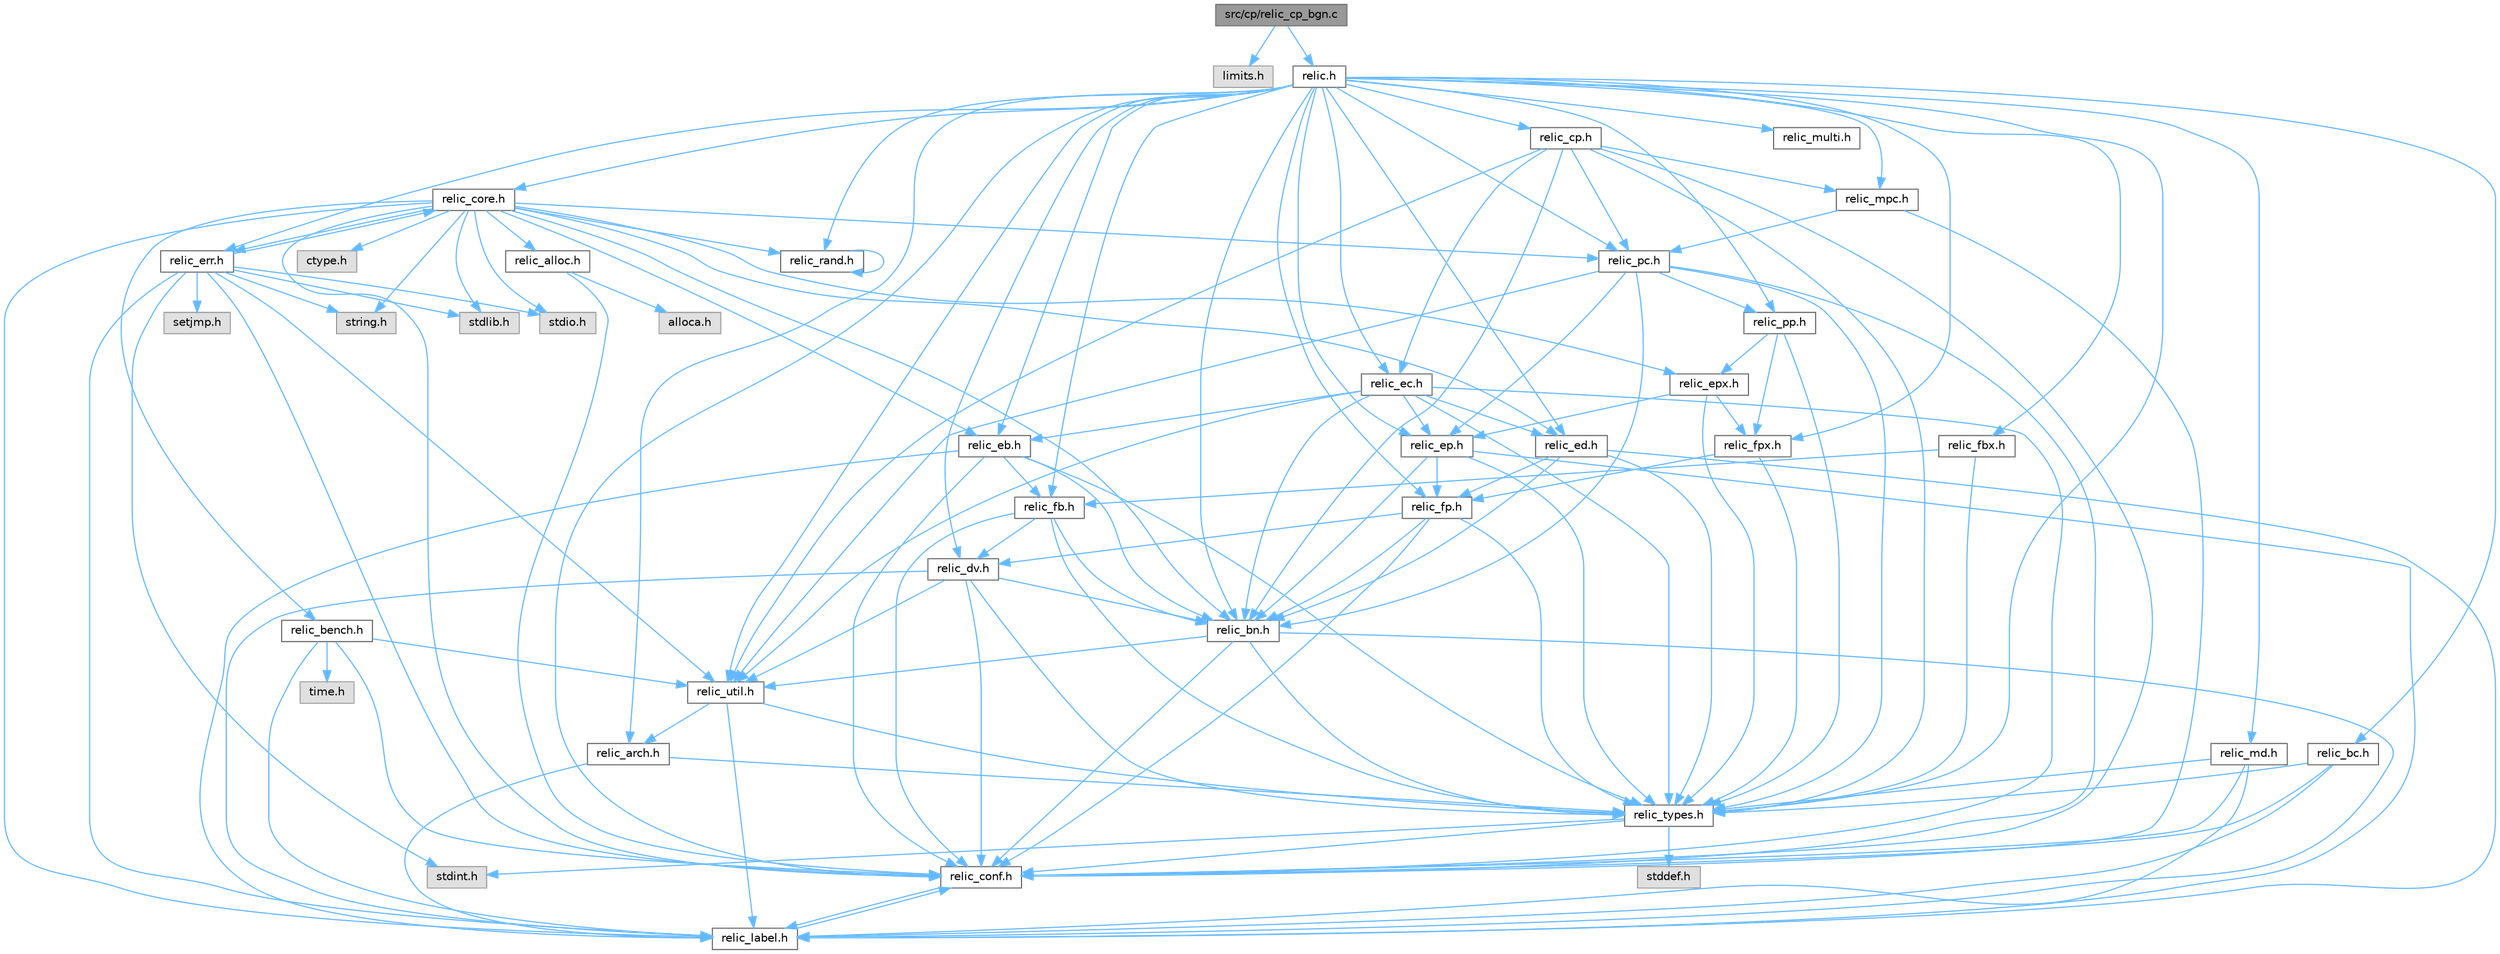 digraph "src/cp/relic_cp_bgn.c"
{
 // LATEX_PDF_SIZE
  bgcolor="transparent";
  edge [fontname=Helvetica,fontsize=10,labelfontname=Helvetica,labelfontsize=10];
  node [fontname=Helvetica,fontsize=10,shape=box,height=0.2,width=0.4];
  Node1 [id="Node000001",label="src/cp/relic_cp_bgn.c",height=0.2,width=0.4,color="gray40", fillcolor="grey60", style="filled", fontcolor="black",tooltip=" "];
  Node1 -> Node2 [id="edge1_Node000001_Node000002",color="steelblue1",style="solid",tooltip=" "];
  Node2 [id="Node000002",label="limits.h",height=0.2,width=0.4,color="grey60", fillcolor="#E0E0E0", style="filled",tooltip=" "];
  Node1 -> Node3 [id="edge2_Node000001_Node000003",color="steelblue1",style="solid",tooltip=" "];
  Node3 [id="Node000003",label="relic.h",height=0.2,width=0.4,color="grey40", fillcolor="white", style="filled",URL="$d0/d17/relic_8h.html",tooltip=" "];
  Node3 -> Node4 [id="edge3_Node000003_Node000004",color="steelblue1",style="solid",tooltip=" "];
  Node4 [id="Node000004",label="relic_arch.h",height=0.2,width=0.4,color="grey40", fillcolor="white", style="filled",URL="$d7/d48/relic__arch_8h.html",tooltip=" "];
  Node4 -> Node5 [id="edge4_Node000004_Node000005",color="steelblue1",style="solid",tooltip=" "];
  Node5 [id="Node000005",label="relic_types.h",height=0.2,width=0.4,color="grey40", fillcolor="white", style="filled",URL="$d4/dd7/relic__types_8h.html",tooltip=" "];
  Node5 -> Node6 [id="edge5_Node000005_Node000006",color="steelblue1",style="solid",tooltip=" "];
  Node6 [id="Node000006",label="stddef.h",height=0.2,width=0.4,color="grey60", fillcolor="#E0E0E0", style="filled",tooltip=" "];
  Node5 -> Node7 [id="edge6_Node000005_Node000007",color="steelblue1",style="solid",tooltip=" "];
  Node7 [id="Node000007",label="stdint.h",height=0.2,width=0.4,color="grey60", fillcolor="#E0E0E0", style="filled",tooltip=" "];
  Node5 -> Node8 [id="edge7_Node000005_Node000008",color="steelblue1",style="solid",tooltip=" "];
  Node8 [id="Node000008",label="relic_conf.h",height=0.2,width=0.4,color="grey40", fillcolor="white", style="filled",URL="$d1/da4/relic__conf_8h.html",tooltip=" "];
  Node8 -> Node9 [id="edge8_Node000008_Node000009",color="steelblue1",style="solid",tooltip=" "];
  Node9 [id="Node000009",label="relic_label.h",height=0.2,width=0.4,color="grey40", fillcolor="white", style="filled",URL="$df/d60/relic__label_8h.html",tooltip=" "];
  Node9 -> Node8 [id="edge9_Node000009_Node000008",color="steelblue1",style="solid",tooltip=" "];
  Node4 -> Node9 [id="edge10_Node000004_Node000009",color="steelblue1",style="solid",tooltip=" "];
  Node3 -> Node8 [id="edge11_Node000003_Node000008",color="steelblue1",style="solid",tooltip=" "];
  Node3 -> Node10 [id="edge12_Node000003_Node000010",color="steelblue1",style="solid",tooltip=" "];
  Node10 [id="Node000010",label="relic_core.h",height=0.2,width=0.4,color="grey40", fillcolor="white", style="filled",URL="$db/d67/relic__core_8h.html",tooltip=" "];
  Node10 -> Node11 [id="edge13_Node000010_Node000011",color="steelblue1",style="solid",tooltip=" "];
  Node11 [id="Node000011",label="stdlib.h",height=0.2,width=0.4,color="grey60", fillcolor="#E0E0E0", style="filled",tooltip=" "];
  Node10 -> Node12 [id="edge14_Node000010_Node000012",color="steelblue1",style="solid",tooltip=" "];
  Node12 [id="Node000012",label="stdio.h",height=0.2,width=0.4,color="grey60", fillcolor="#E0E0E0", style="filled",tooltip=" "];
  Node10 -> Node13 [id="edge15_Node000010_Node000013",color="steelblue1",style="solid",tooltip=" "];
  Node13 [id="Node000013",label="string.h",height=0.2,width=0.4,color="grey60", fillcolor="#E0E0E0", style="filled",tooltip=" "];
  Node10 -> Node14 [id="edge16_Node000010_Node000014",color="steelblue1",style="solid",tooltip=" "];
  Node14 [id="Node000014",label="ctype.h",height=0.2,width=0.4,color="grey60", fillcolor="#E0E0E0", style="filled",tooltip=" "];
  Node10 -> Node15 [id="edge17_Node000010_Node000015",color="steelblue1",style="solid",tooltip=" "];
  Node15 [id="Node000015",label="relic_err.h",height=0.2,width=0.4,color="grey40", fillcolor="white", style="filled",URL="$d0/d09/relic__err_8h.html",tooltip=" "];
  Node15 -> Node7 [id="edge18_Node000015_Node000007",color="steelblue1",style="solid",tooltip=" "];
  Node15 -> Node11 [id="edge19_Node000015_Node000011",color="steelblue1",style="solid",tooltip=" "];
  Node15 -> Node12 [id="edge20_Node000015_Node000012",color="steelblue1",style="solid",tooltip=" "];
  Node15 -> Node13 [id="edge21_Node000015_Node000013",color="steelblue1",style="solid",tooltip=" "];
  Node15 -> Node10 [id="edge22_Node000015_Node000010",color="steelblue1",style="solid",tooltip=" "];
  Node15 -> Node8 [id="edge23_Node000015_Node000008",color="steelblue1",style="solid",tooltip=" "];
  Node15 -> Node16 [id="edge24_Node000015_Node000016",color="steelblue1",style="solid",tooltip=" "];
  Node16 [id="Node000016",label="relic_util.h",height=0.2,width=0.4,color="grey40", fillcolor="white", style="filled",URL="$d1/d8d/relic__util_8h.html",tooltip=" "];
  Node16 -> Node4 [id="edge25_Node000016_Node000004",color="steelblue1",style="solid",tooltip=" "];
  Node16 -> Node5 [id="edge26_Node000016_Node000005",color="steelblue1",style="solid",tooltip=" "];
  Node16 -> Node9 [id="edge27_Node000016_Node000009",color="steelblue1",style="solid",tooltip=" "];
  Node15 -> Node9 [id="edge28_Node000015_Node000009",color="steelblue1",style="solid",tooltip=" "];
  Node15 -> Node17 [id="edge29_Node000015_Node000017",color="steelblue1",style="solid",tooltip=" "];
  Node17 [id="Node000017",label="setjmp.h",height=0.2,width=0.4,color="grey60", fillcolor="#E0E0E0", style="filled",tooltip=" "];
  Node10 -> Node18 [id="edge30_Node000010_Node000018",color="steelblue1",style="solid",tooltip=" "];
  Node18 [id="Node000018",label="relic_bn.h",height=0.2,width=0.4,color="grey40", fillcolor="white", style="filled",URL="$d2/df6/relic__bn_8h.html",tooltip=" "];
  Node18 -> Node8 [id="edge31_Node000018_Node000008",color="steelblue1",style="solid",tooltip=" "];
  Node18 -> Node16 [id="edge32_Node000018_Node000016",color="steelblue1",style="solid",tooltip=" "];
  Node18 -> Node5 [id="edge33_Node000018_Node000005",color="steelblue1",style="solid",tooltip=" "];
  Node18 -> Node9 [id="edge34_Node000018_Node000009",color="steelblue1",style="solid",tooltip=" "];
  Node10 -> Node19 [id="edge35_Node000010_Node000019",color="steelblue1",style="solid",tooltip=" "];
  Node19 [id="Node000019",label="relic_eb.h",height=0.2,width=0.4,color="grey40", fillcolor="white", style="filled",URL="$d0/d24/relic__eb_8h.html",tooltip=" "];
  Node19 -> Node20 [id="edge36_Node000019_Node000020",color="steelblue1",style="solid",tooltip=" "];
  Node20 [id="Node000020",label="relic_fb.h",height=0.2,width=0.4,color="grey40", fillcolor="white", style="filled",URL="$dc/de1/relic__fb_8h.html",tooltip=" "];
  Node20 -> Node18 [id="edge37_Node000020_Node000018",color="steelblue1",style="solid",tooltip=" "];
  Node20 -> Node21 [id="edge38_Node000020_Node000021",color="steelblue1",style="solid",tooltip=" "];
  Node21 [id="Node000021",label="relic_dv.h",height=0.2,width=0.4,color="grey40", fillcolor="white", style="filled",URL="$d3/d30/relic__dv_8h.html",tooltip=" "];
  Node21 -> Node18 [id="edge39_Node000021_Node000018",color="steelblue1",style="solid",tooltip=" "];
  Node21 -> Node8 [id="edge40_Node000021_Node000008",color="steelblue1",style="solid",tooltip=" "];
  Node21 -> Node5 [id="edge41_Node000021_Node000005",color="steelblue1",style="solid",tooltip=" "];
  Node21 -> Node16 [id="edge42_Node000021_Node000016",color="steelblue1",style="solid",tooltip=" "];
  Node21 -> Node9 [id="edge43_Node000021_Node000009",color="steelblue1",style="solid",tooltip=" "];
  Node20 -> Node8 [id="edge44_Node000020_Node000008",color="steelblue1",style="solid",tooltip=" "];
  Node20 -> Node5 [id="edge45_Node000020_Node000005",color="steelblue1",style="solid",tooltip=" "];
  Node19 -> Node18 [id="edge46_Node000019_Node000018",color="steelblue1",style="solid",tooltip=" "];
  Node19 -> Node8 [id="edge47_Node000019_Node000008",color="steelblue1",style="solid",tooltip=" "];
  Node19 -> Node5 [id="edge48_Node000019_Node000005",color="steelblue1",style="solid",tooltip=" "];
  Node19 -> Node9 [id="edge49_Node000019_Node000009",color="steelblue1",style="solid",tooltip=" "];
  Node10 -> Node22 [id="edge50_Node000010_Node000022",color="steelblue1",style="solid",tooltip=" "];
  Node22 [id="Node000022",label="relic_epx.h",height=0.2,width=0.4,color="grey40", fillcolor="white", style="filled",URL="$d9/d7d/relic__epx_8h.html",tooltip=" "];
  Node22 -> Node23 [id="edge51_Node000022_Node000023",color="steelblue1",style="solid",tooltip=" "];
  Node23 [id="Node000023",label="relic_fpx.h",height=0.2,width=0.4,color="grey40", fillcolor="white", style="filled",URL="$d9/d17/relic__fpx_8h.html",tooltip=" "];
  Node23 -> Node24 [id="edge52_Node000023_Node000024",color="steelblue1",style="solid",tooltip=" "];
  Node24 [id="Node000024",label="relic_fp.h",height=0.2,width=0.4,color="grey40", fillcolor="white", style="filled",URL="$d5/dfa/relic__fp_8h.html",tooltip=" "];
  Node24 -> Node21 [id="edge53_Node000024_Node000021",color="steelblue1",style="solid",tooltip=" "];
  Node24 -> Node18 [id="edge54_Node000024_Node000018",color="steelblue1",style="solid",tooltip=" "];
  Node24 -> Node8 [id="edge55_Node000024_Node000008",color="steelblue1",style="solid",tooltip=" "];
  Node24 -> Node5 [id="edge56_Node000024_Node000005",color="steelblue1",style="solid",tooltip=" "];
  Node23 -> Node5 [id="edge57_Node000023_Node000005",color="steelblue1",style="solid",tooltip=" "];
  Node22 -> Node25 [id="edge58_Node000022_Node000025",color="steelblue1",style="solid",tooltip=" "];
  Node25 [id="Node000025",label="relic_ep.h",height=0.2,width=0.4,color="grey40", fillcolor="white", style="filled",URL="$d3/df7/relic__ep_8h.html",tooltip=" "];
  Node25 -> Node24 [id="edge59_Node000025_Node000024",color="steelblue1",style="solid",tooltip=" "];
  Node25 -> Node18 [id="edge60_Node000025_Node000018",color="steelblue1",style="solid",tooltip=" "];
  Node25 -> Node5 [id="edge61_Node000025_Node000005",color="steelblue1",style="solid",tooltip=" "];
  Node25 -> Node9 [id="edge62_Node000025_Node000009",color="steelblue1",style="solid",tooltip=" "];
  Node22 -> Node5 [id="edge63_Node000022_Node000005",color="steelblue1",style="solid",tooltip=" "];
  Node10 -> Node26 [id="edge64_Node000010_Node000026",color="steelblue1",style="solid",tooltip=" "];
  Node26 [id="Node000026",label="relic_ed.h",height=0.2,width=0.4,color="grey40", fillcolor="white", style="filled",URL="$d6/d6d/relic__ed_8h.html",tooltip=" "];
  Node26 -> Node24 [id="edge65_Node000026_Node000024",color="steelblue1",style="solid",tooltip=" "];
  Node26 -> Node18 [id="edge66_Node000026_Node000018",color="steelblue1",style="solid",tooltip=" "];
  Node26 -> Node5 [id="edge67_Node000026_Node000005",color="steelblue1",style="solid",tooltip=" "];
  Node26 -> Node9 [id="edge68_Node000026_Node000009",color="steelblue1",style="solid",tooltip=" "];
  Node10 -> Node27 [id="edge69_Node000010_Node000027",color="steelblue1",style="solid",tooltip=" "];
  Node27 [id="Node000027",label="relic_pc.h",height=0.2,width=0.4,color="grey40", fillcolor="white", style="filled",URL="$df/d3f/relic__pc_8h.html",tooltip=" "];
  Node27 -> Node25 [id="edge70_Node000027_Node000025",color="steelblue1",style="solid",tooltip=" "];
  Node27 -> Node28 [id="edge71_Node000027_Node000028",color="steelblue1",style="solid",tooltip=" "];
  Node28 [id="Node000028",label="relic_pp.h",height=0.2,width=0.4,color="grey40", fillcolor="white", style="filled",URL="$d1/d95/relic__pp_8h.html",tooltip=" "];
  Node28 -> Node23 [id="edge72_Node000028_Node000023",color="steelblue1",style="solid",tooltip=" "];
  Node28 -> Node22 [id="edge73_Node000028_Node000022",color="steelblue1",style="solid",tooltip=" "];
  Node28 -> Node5 [id="edge74_Node000028_Node000005",color="steelblue1",style="solid",tooltip=" "];
  Node27 -> Node18 [id="edge75_Node000027_Node000018",color="steelblue1",style="solid",tooltip=" "];
  Node27 -> Node16 [id="edge76_Node000027_Node000016",color="steelblue1",style="solid",tooltip=" "];
  Node27 -> Node8 [id="edge77_Node000027_Node000008",color="steelblue1",style="solid",tooltip=" "];
  Node27 -> Node5 [id="edge78_Node000027_Node000005",color="steelblue1",style="solid",tooltip=" "];
  Node10 -> Node8 [id="edge79_Node000010_Node000008",color="steelblue1",style="solid",tooltip=" "];
  Node10 -> Node29 [id="edge80_Node000010_Node000029",color="steelblue1",style="solid",tooltip=" "];
  Node29 [id="Node000029",label="relic_bench.h",height=0.2,width=0.4,color="grey40", fillcolor="white", style="filled",URL="$dd/d4c/relic__bench_8h.html",tooltip=" "];
  Node29 -> Node8 [id="edge81_Node000029_Node000008",color="steelblue1",style="solid",tooltip=" "];
  Node29 -> Node9 [id="edge82_Node000029_Node000009",color="steelblue1",style="solid",tooltip=" "];
  Node29 -> Node16 [id="edge83_Node000029_Node000016",color="steelblue1",style="solid",tooltip=" "];
  Node29 -> Node30 [id="edge84_Node000029_Node000030",color="steelblue1",style="solid",tooltip=" "];
  Node30 [id="Node000030",label="time.h",height=0.2,width=0.4,color="grey60", fillcolor="#E0E0E0", style="filled",tooltip=" "];
  Node10 -> Node31 [id="edge85_Node000010_Node000031",color="steelblue1",style="solid",tooltip=" "];
  Node31 [id="Node000031",label="relic_rand.h",height=0.2,width=0.4,color="grey40", fillcolor="white", style="filled",URL="$d7/d29/relic__rand_8h.html",tooltip=" "];
  Node31 -> Node31 [id="edge86_Node000031_Node000031",color="steelblue1",style="solid",tooltip=" "];
  Node10 -> Node9 [id="edge87_Node000010_Node000009",color="steelblue1",style="solid",tooltip=" "];
  Node10 -> Node32 [id="edge88_Node000010_Node000032",color="steelblue1",style="solid",tooltip=" "];
  Node32 [id="Node000032",label="relic_alloc.h",height=0.2,width=0.4,color="grey40", fillcolor="white", style="filled",URL="$d6/d2b/relic__alloc_8h.html",tooltip=" "];
  Node32 -> Node8 [id="edge89_Node000032_Node000008",color="steelblue1",style="solid",tooltip=" "];
  Node32 -> Node33 [id="edge90_Node000032_Node000033",color="steelblue1",style="solid",tooltip=" "];
  Node33 [id="Node000033",label="alloca.h",height=0.2,width=0.4,color="grey60", fillcolor="#E0E0E0", style="filled",tooltip=" "];
  Node3 -> Node34 [id="edge91_Node000003_Node000034",color="steelblue1",style="solid",tooltip=" "];
  Node34 [id="Node000034",label="relic_multi.h",height=0.2,width=0.4,color="grey40", fillcolor="white", style="filled",URL="$d9/dc5/relic__multi_8h.html",tooltip=" "];
  Node3 -> Node5 [id="edge92_Node000003_Node000005",color="steelblue1",style="solid",tooltip=" "];
  Node3 -> Node18 [id="edge93_Node000003_Node000018",color="steelblue1",style="solid",tooltip=" "];
  Node3 -> Node21 [id="edge94_Node000003_Node000021",color="steelblue1",style="solid",tooltip=" "];
  Node3 -> Node24 [id="edge95_Node000003_Node000024",color="steelblue1",style="solid",tooltip=" "];
  Node3 -> Node23 [id="edge96_Node000003_Node000023",color="steelblue1",style="solid",tooltip=" "];
  Node3 -> Node20 [id="edge97_Node000003_Node000020",color="steelblue1",style="solid",tooltip=" "];
  Node3 -> Node35 [id="edge98_Node000003_Node000035",color="steelblue1",style="solid",tooltip=" "];
  Node35 [id="Node000035",label="relic_fbx.h",height=0.2,width=0.4,color="grey40", fillcolor="white", style="filled",URL="$d6/d20/relic__fbx_8h.html",tooltip=" "];
  Node35 -> Node20 [id="edge99_Node000035_Node000020",color="steelblue1",style="solid",tooltip=" "];
  Node35 -> Node5 [id="edge100_Node000035_Node000005",color="steelblue1",style="solid",tooltip=" "];
  Node3 -> Node25 [id="edge101_Node000003_Node000025",color="steelblue1",style="solid",tooltip=" "];
  Node3 -> Node19 [id="edge102_Node000003_Node000019",color="steelblue1",style="solid",tooltip=" "];
  Node3 -> Node26 [id="edge103_Node000003_Node000026",color="steelblue1",style="solid",tooltip=" "];
  Node3 -> Node36 [id="edge104_Node000003_Node000036",color="steelblue1",style="solid",tooltip=" "];
  Node36 [id="Node000036",label="relic_ec.h",height=0.2,width=0.4,color="grey40", fillcolor="white", style="filled",URL="$de/d2e/relic__ec_8h.html",tooltip=" "];
  Node36 -> Node25 [id="edge105_Node000036_Node000025",color="steelblue1",style="solid",tooltip=" "];
  Node36 -> Node19 [id="edge106_Node000036_Node000019",color="steelblue1",style="solid",tooltip=" "];
  Node36 -> Node26 [id="edge107_Node000036_Node000026",color="steelblue1",style="solid",tooltip=" "];
  Node36 -> Node18 [id="edge108_Node000036_Node000018",color="steelblue1",style="solid",tooltip=" "];
  Node36 -> Node16 [id="edge109_Node000036_Node000016",color="steelblue1",style="solid",tooltip=" "];
  Node36 -> Node8 [id="edge110_Node000036_Node000008",color="steelblue1",style="solid",tooltip=" "];
  Node36 -> Node5 [id="edge111_Node000036_Node000005",color="steelblue1",style="solid",tooltip=" "];
  Node3 -> Node28 [id="edge112_Node000003_Node000028",color="steelblue1",style="solid",tooltip=" "];
  Node3 -> Node27 [id="edge113_Node000003_Node000027",color="steelblue1",style="solid",tooltip=" "];
  Node3 -> Node37 [id="edge114_Node000003_Node000037",color="steelblue1",style="solid",tooltip=" "];
  Node37 [id="Node000037",label="relic_cp.h",height=0.2,width=0.4,color="grey40", fillcolor="white", style="filled",URL="$d0/d62/relic__cp_8h.html",tooltip=" "];
  Node37 -> Node8 [id="edge115_Node000037_Node000008",color="steelblue1",style="solid",tooltip=" "];
  Node37 -> Node5 [id="edge116_Node000037_Node000005",color="steelblue1",style="solid",tooltip=" "];
  Node37 -> Node16 [id="edge117_Node000037_Node000016",color="steelblue1",style="solid",tooltip=" "];
  Node37 -> Node18 [id="edge118_Node000037_Node000018",color="steelblue1",style="solid",tooltip=" "];
  Node37 -> Node36 [id="edge119_Node000037_Node000036",color="steelblue1",style="solid",tooltip=" "];
  Node37 -> Node27 [id="edge120_Node000037_Node000027",color="steelblue1",style="solid",tooltip=" "];
  Node37 -> Node38 [id="edge121_Node000037_Node000038",color="steelblue1",style="solid",tooltip=" "];
  Node38 [id="Node000038",label="relic_mpc.h",height=0.2,width=0.4,color="grey40", fillcolor="white", style="filled",URL="$d0/d38/relic__mpc_8h.html",tooltip=" "];
  Node38 -> Node8 [id="edge122_Node000038_Node000008",color="steelblue1",style="solid",tooltip=" "];
  Node38 -> Node27 [id="edge123_Node000038_Node000027",color="steelblue1",style="solid",tooltip=" "];
  Node3 -> Node39 [id="edge124_Node000003_Node000039",color="steelblue1",style="solid",tooltip=" "];
  Node39 [id="Node000039",label="relic_bc.h",height=0.2,width=0.4,color="grey40", fillcolor="white", style="filled",URL="$d6/db1/relic__bc_8h.html",tooltip=" "];
  Node39 -> Node8 [id="edge125_Node000039_Node000008",color="steelblue1",style="solid",tooltip=" "];
  Node39 -> Node5 [id="edge126_Node000039_Node000005",color="steelblue1",style="solid",tooltip=" "];
  Node39 -> Node9 [id="edge127_Node000039_Node000009",color="steelblue1",style="solid",tooltip=" "];
  Node3 -> Node40 [id="edge128_Node000003_Node000040",color="steelblue1",style="solid",tooltip=" "];
  Node40 [id="Node000040",label="relic_md.h",height=0.2,width=0.4,color="grey40", fillcolor="white", style="filled",URL="$da/dbd/relic__md_8h.html",tooltip=" "];
  Node40 -> Node8 [id="edge129_Node000040_Node000008",color="steelblue1",style="solid",tooltip=" "];
  Node40 -> Node5 [id="edge130_Node000040_Node000005",color="steelblue1",style="solid",tooltip=" "];
  Node40 -> Node9 [id="edge131_Node000040_Node000009",color="steelblue1",style="solid",tooltip=" "];
  Node3 -> Node38 [id="edge132_Node000003_Node000038",color="steelblue1",style="solid",tooltip=" "];
  Node3 -> Node15 [id="edge133_Node000003_Node000015",color="steelblue1",style="solid",tooltip=" "];
  Node3 -> Node31 [id="edge134_Node000003_Node000031",color="steelblue1",style="solid",tooltip=" "];
  Node3 -> Node16 [id="edge135_Node000003_Node000016",color="steelblue1",style="solid",tooltip=" "];
}
